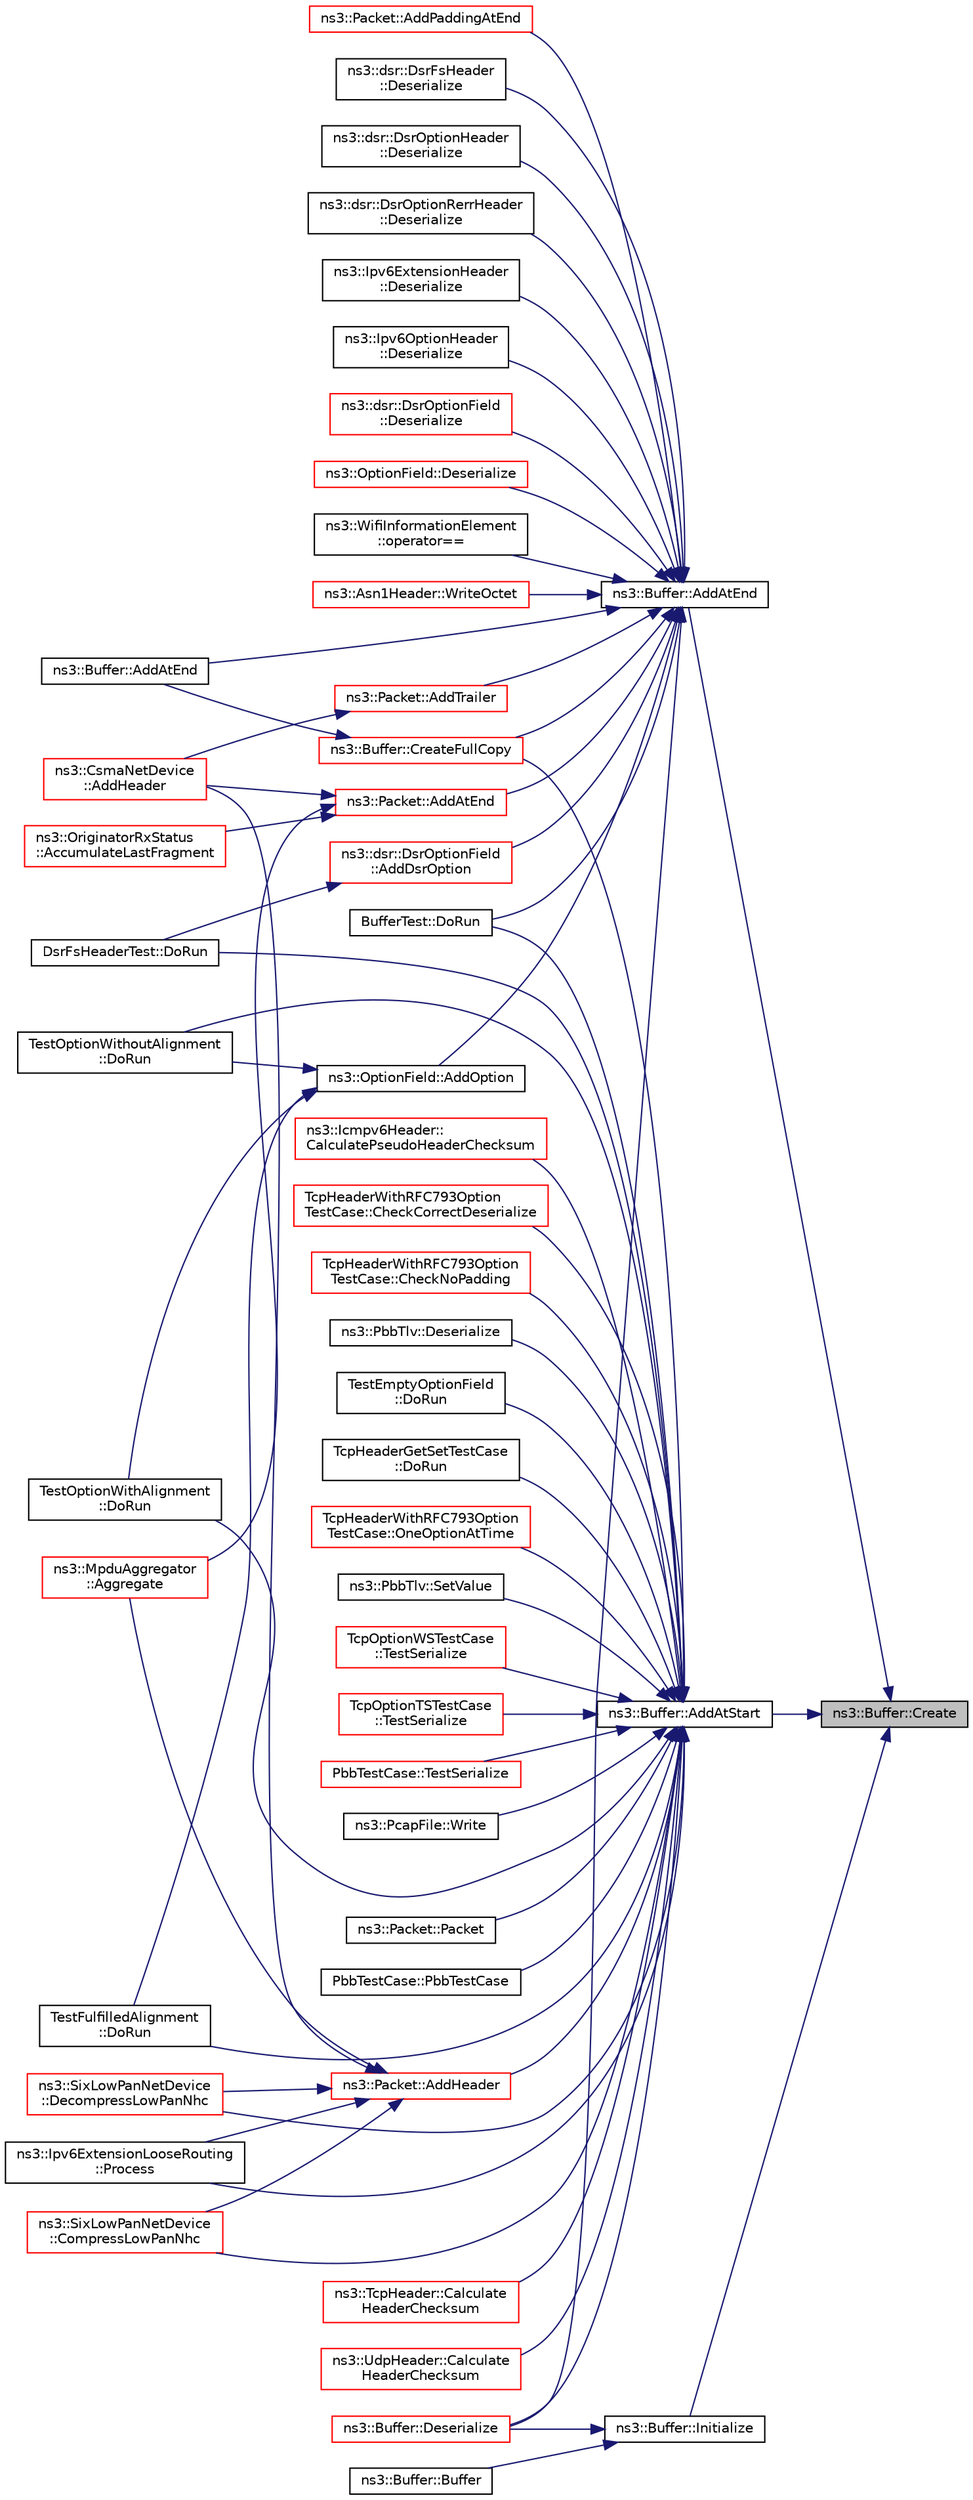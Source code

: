 digraph "ns3::Buffer::Create"
{
 // LATEX_PDF_SIZE
  edge [fontname="Helvetica",fontsize="10",labelfontname="Helvetica",labelfontsize="10"];
  node [fontname="Helvetica",fontsize="10",shape=record];
  rankdir="RL";
  Node1 [label="ns3::Buffer::Create",height=0.2,width=0.4,color="black", fillcolor="grey75", style="filled", fontcolor="black",tooltip="Create a buffer data storage."];
  Node1 -> Node2 [dir="back",color="midnightblue",fontsize="10",style="solid",fontname="Helvetica"];
  Node2 [label="ns3::Buffer::AddAtEnd",height=0.2,width=0.4,color="black", fillcolor="white", style="filled",URL="$classns3_1_1_buffer.html#a92dd87809af24fb10696fee9a9cb56cf",tooltip=" "];
  Node2 -> Node3 [dir="back",color="midnightblue",fontsize="10",style="solid",fontname="Helvetica"];
  Node3 [label="ns3::Buffer::AddAtEnd",height=0.2,width=0.4,color="black", fillcolor="white", style="filled",URL="$classns3_1_1_buffer.html#a60211196881cfccb64f67d71449eda83",tooltip=" "];
  Node2 -> Node4 [dir="back",color="midnightblue",fontsize="10",style="solid",fontname="Helvetica"];
  Node4 [label="ns3::Packet::AddAtEnd",height=0.2,width=0.4,color="red", fillcolor="white", style="filled",URL="$classns3_1_1_packet.html#a14ec3d4250b425468764de58f5837b6b",tooltip="Concatenate the input packet at the end of the current packet."];
  Node4 -> Node5 [dir="back",color="midnightblue",fontsize="10",style="solid",fontname="Helvetica"];
  Node5 [label="ns3::OriginatorRxStatus\l::AccumulateLastFragment",height=0.2,width=0.4,color="red", fillcolor="white", style="filled",URL="$classns3_1_1_originator_rx_status.html#a59c38c4a21335b5e82da00fdb0561af0",tooltip="We have received a last fragment of the fragmented packets (indicated by the no more fragment field)."];
  Node4 -> Node19 [dir="back",color="midnightblue",fontsize="10",style="solid",fontname="Helvetica"];
  Node19 [label="ns3::CsmaNetDevice\l::AddHeader",height=0.2,width=0.4,color="red", fillcolor="white", style="filled",URL="$classns3_1_1_csma_net_device.html#a736bf6ce5851ace677f8fc693a92855c",tooltip="Adds the necessary headers and trailers to a packet of data in order to respect the packet type."];
  Node4 -> Node22 [dir="back",color="midnightblue",fontsize="10",style="solid",fontname="Helvetica"];
  Node22 [label="ns3::MpduAggregator\l::Aggregate",height=0.2,width=0.4,color="red", fillcolor="white", style="filled",URL="$classns3_1_1_mpdu_aggregator.html#a8e4e158ca23bbd3141f8c584dcb7a5dc",tooltip="Aggregate an MPDU to an A-MPDU."];
  Node2 -> Node121 [dir="back",color="midnightblue",fontsize="10",style="solid",fontname="Helvetica"];
  Node121 [label="ns3::dsr::DsrOptionField\l::AddDsrOption",height=0.2,width=0.4,color="red", fillcolor="white", style="filled",URL="$classns3_1_1dsr_1_1_dsr_option_field.html#acd03d07018e22f5e2b23975fae84fb3c",tooltip="Serialize the option, prepending pad1 or padn option as necessary."];
  Node121 -> Node145 [dir="back",color="midnightblue",fontsize="10",style="solid",fontname="Helvetica"];
  Node145 [label="DsrFsHeaderTest::DoRun",height=0.2,width=0.4,color="black", fillcolor="white", style="filled",URL="$class_dsr_fs_header_test.html#ac2495c11d1b567cebc81c0b0668f88b6",tooltip="Implementation to actually run this TestCase."];
  Node2 -> Node157 [dir="back",color="midnightblue",fontsize="10",style="solid",fontname="Helvetica"];
  Node157 [label="ns3::OptionField::AddOption",height=0.2,width=0.4,color="black", fillcolor="white", style="filled",URL="$classns3_1_1_option_field.html#a18f71368fbded356322e1eaebb01cd27",tooltip="Serialize the option, prepending pad1 or padn option as necessary."];
  Node157 -> Node158 [dir="back",color="midnightblue",fontsize="10",style="solid",fontname="Helvetica"];
  Node158 [label="TestOptionWithoutAlignment\l::DoRun",height=0.2,width=0.4,color="black", fillcolor="white", style="filled",URL="$class_test_option_without_alignment.html#a23bf45b7de739a1c5b2521dee904e95b",tooltip="Implementation to actually run this TestCase."];
  Node157 -> Node159 [dir="back",color="midnightblue",fontsize="10",style="solid",fontname="Helvetica"];
  Node159 [label="TestOptionWithAlignment\l::DoRun",height=0.2,width=0.4,color="black", fillcolor="white", style="filled",URL="$class_test_option_with_alignment.html#ae7937fcdd2ae8bc2790c5d7841ca22cb",tooltip="Implementation to actually run this TestCase."];
  Node157 -> Node160 [dir="back",color="midnightblue",fontsize="10",style="solid",fontname="Helvetica"];
  Node160 [label="TestFulfilledAlignment\l::DoRun",height=0.2,width=0.4,color="black", fillcolor="white", style="filled",URL="$class_test_fulfilled_alignment.html#a5dbd0147961608bca7a80c0cd08d8f81",tooltip="Implementation to actually run this TestCase."];
  Node2 -> Node161 [dir="back",color="midnightblue",fontsize="10",style="solid",fontname="Helvetica"];
  Node161 [label="ns3::Packet::AddPaddingAtEnd",height=0.2,width=0.4,color="red", fillcolor="white", style="filled",URL="$classns3_1_1_packet.html#ae964f1fcfd496c6c0db1b73f27e78530",tooltip="Add a zero-filled padding to the packet."];
  Node2 -> Node164 [dir="back",color="midnightblue",fontsize="10",style="solid",fontname="Helvetica"];
  Node164 [label="ns3::Packet::AddTrailer",height=0.2,width=0.4,color="red", fillcolor="white", style="filled",URL="$classns3_1_1_packet.html#ae26b490c30ae5bc98be5181ec6e06db8",tooltip="Add trailer to this packet."];
  Node164 -> Node19 [dir="back",color="midnightblue",fontsize="10",style="solid",fontname="Helvetica"];
  Node2 -> Node194 [dir="back",color="midnightblue",fontsize="10",style="solid",fontname="Helvetica"];
  Node194 [label="ns3::Buffer::CreateFullCopy",height=0.2,width=0.4,color="red", fillcolor="white", style="filled",URL="$classns3_1_1_buffer.html#a7abfb0fd24f39d23519b3280e1a7f404",tooltip="Create a full copy of the buffer, including all the internal structures."];
  Node194 -> Node3 [dir="back",color="midnightblue",fontsize="10",style="solid",fontname="Helvetica"];
  Node2 -> Node211 [dir="back",color="midnightblue",fontsize="10",style="solid",fontname="Helvetica"];
  Node211 [label="ns3::dsr::DsrFsHeader\l::Deserialize",height=0.2,width=0.4,color="black", fillcolor="white", style="filled",URL="$classns3_1_1dsr_1_1_dsr_fs_header.html#acb5736dd005d323eefae5cc9db9eb5b9",tooltip="Deserialize the packet."];
  Node2 -> Node212 [dir="back",color="midnightblue",fontsize="10",style="solid",fontname="Helvetica"];
  Node212 [label="ns3::dsr::DsrOptionHeader\l::Deserialize",height=0.2,width=0.4,color="black", fillcolor="white", style="filled",URL="$classns3_1_1dsr_1_1_dsr_option_header.html#ab44c93c37011591950bb95730c1c5b06",tooltip="Deserialize the packet."];
  Node2 -> Node213 [dir="back",color="midnightblue",fontsize="10",style="solid",fontname="Helvetica"];
  Node213 [label="ns3::dsr::DsrOptionRerrHeader\l::Deserialize",height=0.2,width=0.4,color="black", fillcolor="white", style="filled",URL="$classns3_1_1dsr_1_1_dsr_option_rerr_header.html#ab8bc84d5e10a371524ed37035db5dbec",tooltip="Deserialize the packet."];
  Node2 -> Node214 [dir="back",color="midnightblue",fontsize="10",style="solid",fontname="Helvetica"];
  Node214 [label="ns3::Ipv6ExtensionHeader\l::Deserialize",height=0.2,width=0.4,color="black", fillcolor="white", style="filled",URL="$classns3_1_1_ipv6_extension_header.html#a20381aa4706f87bd373604ea53f3488f",tooltip="Deserialize the packet."];
  Node2 -> Node215 [dir="back",color="midnightblue",fontsize="10",style="solid",fontname="Helvetica"];
  Node215 [label="ns3::Ipv6OptionHeader\l::Deserialize",height=0.2,width=0.4,color="black", fillcolor="white", style="filled",URL="$classns3_1_1_ipv6_option_header.html#a8645f1d17686431f177f7d5f3c38380e",tooltip="Deserialize the packet."];
  Node2 -> Node216 [dir="back",color="midnightblue",fontsize="10",style="solid",fontname="Helvetica"];
  Node216 [label="ns3::dsr::DsrOptionField\l::Deserialize",height=0.2,width=0.4,color="red", fillcolor="white", style="filled",URL="$classns3_1_1dsr_1_1_dsr_option_field.html#a18a58a88b2ba6ffc94669771647e586c",tooltip="Deserialize the packet."];
  Node2 -> Node218 [dir="back",color="midnightblue",fontsize="10",style="solid",fontname="Helvetica"];
  Node218 [label="ns3::OptionField::Deserialize",height=0.2,width=0.4,color="red", fillcolor="white", style="filled",URL="$classns3_1_1_option_field.html#a6a74e16b63ee19bcfa20c9b6a8833dad",tooltip="Deserialize the packet."];
  Node2 -> Node223 [dir="back",color="midnightblue",fontsize="10",style="solid",fontname="Helvetica"];
  Node223 [label="ns3::Buffer::Deserialize",height=0.2,width=0.4,color="red", fillcolor="white", style="filled",URL="$classns3_1_1_buffer.html#add89f12664174aa29c08264af66437ad",tooltip=" "];
  Node2 -> Node203 [dir="back",color="midnightblue",fontsize="10",style="solid",fontname="Helvetica"];
  Node203 [label="BufferTest::DoRun",height=0.2,width=0.4,color="black", fillcolor="white", style="filled",URL="$class_buffer_test.html#a4ffd025f50c962366167daef7df0ac58",tooltip="Implementation to actually run this TestCase."];
  Node2 -> Node206 [dir="back",color="midnightblue",fontsize="10",style="solid",fontname="Helvetica"];
  Node206 [label="ns3::WifiInformationElement\l::operator==",height=0.2,width=0.4,color="black", fillcolor="white", style="filled",URL="$classns3_1_1_wifi_information_element.html#a75fdda2e8009a87c8f2b255454ac0110",tooltip="Compare two IEs for equality by ID & Length, and then through memcmp of serialised version."];
  Node2 -> Node226 [dir="back",color="midnightblue",fontsize="10",style="solid",fontname="Helvetica"];
  Node226 [label="ns3::Asn1Header::WriteOctet",height=0.2,width=0.4,color="red", fillcolor="white", style="filled",URL="$classns3_1_1_asn1_header.html#a2e699078b1a3af75a7008ef94bedb1c6",tooltip="Function to write in m_serializationResult, after resizing its size."];
  Node1 -> Node228 [dir="back",color="midnightblue",fontsize="10",style="solid",fontname="Helvetica"];
  Node228 [label="ns3::Buffer::AddAtStart",height=0.2,width=0.4,color="black", fillcolor="white", style="filled",URL="$classns3_1_1_buffer.html#a8abd8164c3671d3dadc98fc66fade7b1",tooltip=" "];
  Node228 -> Node229 [dir="back",color="midnightblue",fontsize="10",style="solid",fontname="Helvetica"];
  Node229 [label="ns3::Packet::Packet",height=0.2,width=0.4,color="black", fillcolor="white", style="filled",URL="$classns3_1_1_packet.html#a7f6a0314efee85ac6cf4a64e05450538",tooltip="Create a packet with payload filled with the content of this buffer."];
  Node228 -> Node230 [dir="back",color="midnightblue",fontsize="10",style="solid",fontname="Helvetica"];
  Node230 [label="PbbTestCase::PbbTestCase",height=0.2,width=0.4,color="black", fillcolor="white", style="filled",URL="$class_pbb_test_case.html#aad11415643c1af39d71248174298dd6b",tooltip="Constructor."];
  Node228 -> Node231 [dir="back",color="midnightblue",fontsize="10",style="solid",fontname="Helvetica"];
  Node231 [label="ns3::Packet::AddHeader",height=0.2,width=0.4,color="red", fillcolor="white", style="filled",URL="$classns3_1_1_packet.html#a465108c595a0bc592095cbcab1832ed8",tooltip="Add header to this packet."];
  Node231 -> Node19 [dir="back",color="midnightblue",fontsize="10",style="solid",fontname="Helvetica"];
  Node231 -> Node22 [dir="back",color="midnightblue",fontsize="10",style="solid",fontname="Helvetica"];
  Node231 -> Node197 [dir="back",color="midnightblue",fontsize="10",style="solid",fontname="Helvetica"];
  Node197 [label="ns3::SixLowPanNetDevice\l::CompressLowPanNhc",height=0.2,width=0.4,color="red", fillcolor="white", style="filled",URL="$classns3_1_1_six_low_pan_net_device.html#a41d34fd1612e7e6911614fadfef6ab67",tooltip="Compress the headers according to NHC compression."];
  Node231 -> Node220 [dir="back",color="midnightblue",fontsize="10",style="solid",fontname="Helvetica"];
  Node220 [label="ns3::SixLowPanNetDevice\l::DecompressLowPanNhc",height=0.2,width=0.4,color="red", fillcolor="white", style="filled",URL="$classns3_1_1_six_low_pan_net_device.html#af69701425fa2e02ab4a7fdcd1db99cc8",tooltip="Decompress the headers according to NHC compression."];
  Node231 -> Node480 [dir="back",color="midnightblue",fontsize="10",style="solid",fontname="Helvetica"];
  Node480 [label="ns3::Ipv6ExtensionLooseRouting\l::Process",height=0.2,width=0.4,color="black", fillcolor="white", style="filled",URL="$classns3_1_1_ipv6_extension_loose_routing.html#ab73c109952d780d1eb52c2f7c144e546",tooltip="Process method Called from Ipv6L3Protocol::Receive."];
  Node228 -> Node739 [dir="back",color="midnightblue",fontsize="10",style="solid",fontname="Helvetica"];
  Node739 [label="ns3::TcpHeader::Calculate\lHeaderChecksum",height=0.2,width=0.4,color="red", fillcolor="white", style="filled",URL="$classns3_1_1_tcp_header.html#aa57fcc161d91b80483c757468303a50d",tooltip="Calculate the header checksum."];
  Node228 -> Node747 [dir="back",color="midnightblue",fontsize="10",style="solid",fontname="Helvetica"];
  Node747 [label="ns3::UdpHeader::Calculate\lHeaderChecksum",height=0.2,width=0.4,color="red", fillcolor="white", style="filled",URL="$classns3_1_1_udp_header.html#a2826d7fc12f1fc610053662b10661491",tooltip="Calculate the header checksum."];
  Node228 -> Node750 [dir="back",color="midnightblue",fontsize="10",style="solid",fontname="Helvetica"];
  Node750 [label="ns3::Icmpv6Header::\lCalculatePseudoHeaderChecksum",height=0.2,width=0.4,color="red", fillcolor="white", style="filled",URL="$classns3_1_1_icmpv6_header.html#aa0598a05dad2904576ed853885f4ed40",tooltip="Calculate pseudo header checksum for IPv6."];
  Node228 -> Node741 [dir="back",color="midnightblue",fontsize="10",style="solid",fontname="Helvetica"];
  Node741 [label="TcpHeaderWithRFC793Option\lTestCase::CheckCorrectDeserialize",height=0.2,width=0.4,color="red", fillcolor="white", style="filled",URL="$class_tcp_header_with_r_f_c793_option_test_case.html#ad8478f3d6d33caa92f933389f8d8419b",tooltip="Check the correct header deserialization."];
  Node228 -> Node746 [dir="back",color="midnightblue",fontsize="10",style="solid",fontname="Helvetica"];
  Node746 [label="TcpHeaderWithRFC793Option\lTestCase::CheckNoPadding",height=0.2,width=0.4,color="red", fillcolor="white", style="filled",URL="$class_tcp_header_with_r_f_c793_option_test_case.html#ac054655b0adbd8c76eab91590eb246c4",tooltip="Check an header for the correct padding."];
  Node228 -> Node197 [dir="back",color="midnightblue",fontsize="10",style="solid",fontname="Helvetica"];
  Node228 -> Node194 [dir="back",color="midnightblue",fontsize="10",style="solid",fontname="Helvetica"];
  Node228 -> Node220 [dir="back",color="midnightblue",fontsize="10",style="solid",fontname="Helvetica"];
  Node228 -> Node751 [dir="back",color="midnightblue",fontsize="10",style="solid",fontname="Helvetica"];
  Node751 [label="ns3::PbbTlv::Deserialize",height=0.2,width=0.4,color="black", fillcolor="white", style="filled",URL="$classns3_1_1_pbb_tlv.html#af1d0a54c2c334935bac7570889b275e4",tooltip="Deserializes a TLV from the specified buffer."];
  Node228 -> Node223 [dir="back",color="midnightblue",fontsize="10",style="solid",fontname="Helvetica"];
  Node228 -> Node202 [dir="back",color="midnightblue",fontsize="10",style="solid",fontname="Helvetica"];
  Node202 [label="TestEmptyOptionField\l::DoRun",height=0.2,width=0.4,color="black", fillcolor="white", style="filled",URL="$class_test_empty_option_field.html#a5fdbca025c0d3629d42cd00050de73fb",tooltip="Implementation to actually run this TestCase."];
  Node228 -> Node158 [dir="back",color="midnightblue",fontsize="10",style="solid",fontname="Helvetica"];
  Node228 -> Node159 [dir="back",color="midnightblue",fontsize="10",style="solid",fontname="Helvetica"];
  Node228 -> Node160 [dir="back",color="midnightblue",fontsize="10",style="solid",fontname="Helvetica"];
  Node228 -> Node145 [dir="back",color="midnightblue",fontsize="10",style="solid",fontname="Helvetica"];
  Node228 -> Node743 [dir="back",color="midnightblue",fontsize="10",style="solid",fontname="Helvetica"];
  Node743 [label="TcpHeaderGetSetTestCase\l::DoRun",height=0.2,width=0.4,color="black", fillcolor="white", style="filled",URL="$class_tcp_header_get_set_test_case.html#ae5c6a3e802b8648d197d5a22509acf49",tooltip="Implementation to actually run this TestCase."];
  Node228 -> Node203 [dir="back",color="midnightblue",fontsize="10",style="solid",fontname="Helvetica"];
  Node228 -> Node744 [dir="back",color="midnightblue",fontsize="10",style="solid",fontname="Helvetica"];
  Node744 [label="TcpHeaderWithRFC793Option\lTestCase::OneOptionAtTime",height=0.2,width=0.4,color="red", fillcolor="white", style="filled",URL="$class_tcp_header_with_r_f_c793_option_test_case.html#a4f736353f198886b49418a84756e48de",tooltip="Check an header with only one kind of option."];
  Node228 -> Node480 [dir="back",color="midnightblue",fontsize="10",style="solid",fontname="Helvetica"];
  Node228 -> Node752 [dir="back",color="midnightblue",fontsize="10",style="solid",fontname="Helvetica"];
  Node752 [label="ns3::PbbTlv::SetValue",height=0.2,width=0.4,color="black", fillcolor="white", style="filled",URL="$classns3_1_1_pbb_tlv.html#aaf48b2b695845f0a747dff11370c393e",tooltip="Sets the value of this message to a buffer with the specified data."];
  Node228 -> Node753 [dir="back",color="midnightblue",fontsize="10",style="solid",fontname="Helvetica"];
  Node753 [label="TcpOptionWSTestCase\l::TestSerialize",height=0.2,width=0.4,color="red", fillcolor="white", style="filled",URL="$class_tcp_option_w_s_test_case.html#a01e4f68295082d8a146f561a6c727d45",tooltip="Serialization test."];
  Node228 -> Node755 [dir="back",color="midnightblue",fontsize="10",style="solid",fontname="Helvetica"];
  Node755 [label="TcpOptionTSTestCase\l::TestSerialize",height=0.2,width=0.4,color="red", fillcolor="white", style="filled",URL="$class_tcp_option_t_s_test_case.html#a14597883403704320352bf1caad38777",tooltip="Serialization test."];
  Node228 -> Node209 [dir="back",color="midnightblue",fontsize="10",style="solid",fontname="Helvetica"];
  Node209 [label="PbbTestCase::TestSerialize",height=0.2,width=0.4,color="red", fillcolor="white", style="filled",URL="$class_pbb_test_case.html#af46a68e3ac1ac6a3acba3db64974cba8",tooltip="Serialization."];
  Node228 -> Node757 [dir="back",color="midnightblue",fontsize="10",style="solid",fontname="Helvetica"];
  Node757 [label="ns3::PcapFile::Write",height=0.2,width=0.4,color="black", fillcolor="white", style="filled",URL="$classns3_1_1_pcap_file.html#a057ede1e4feda72362d20d7f14c4e836",tooltip="Write next packet to file."];
  Node1 -> Node758 [dir="back",color="midnightblue",fontsize="10",style="solid",fontname="Helvetica"];
  Node758 [label="ns3::Buffer::Initialize",height=0.2,width=0.4,color="black", fillcolor="white", style="filled",URL="$classns3_1_1_buffer.html#ac8eb4126519c379546a52035c4d5f6f4",tooltip="Initializes the buffer with a number of zeroes."];
  Node758 -> Node759 [dir="back",color="midnightblue",fontsize="10",style="solid",fontname="Helvetica"];
  Node759 [label="ns3::Buffer::Buffer",height=0.2,width=0.4,color="black", fillcolor="white", style="filled",URL="$classns3_1_1_buffer.html#a287c877504ddcdbc244de0ca66227fda",tooltip=" "];
  Node758 -> Node223 [dir="back",color="midnightblue",fontsize="10",style="solid",fontname="Helvetica"];
}
